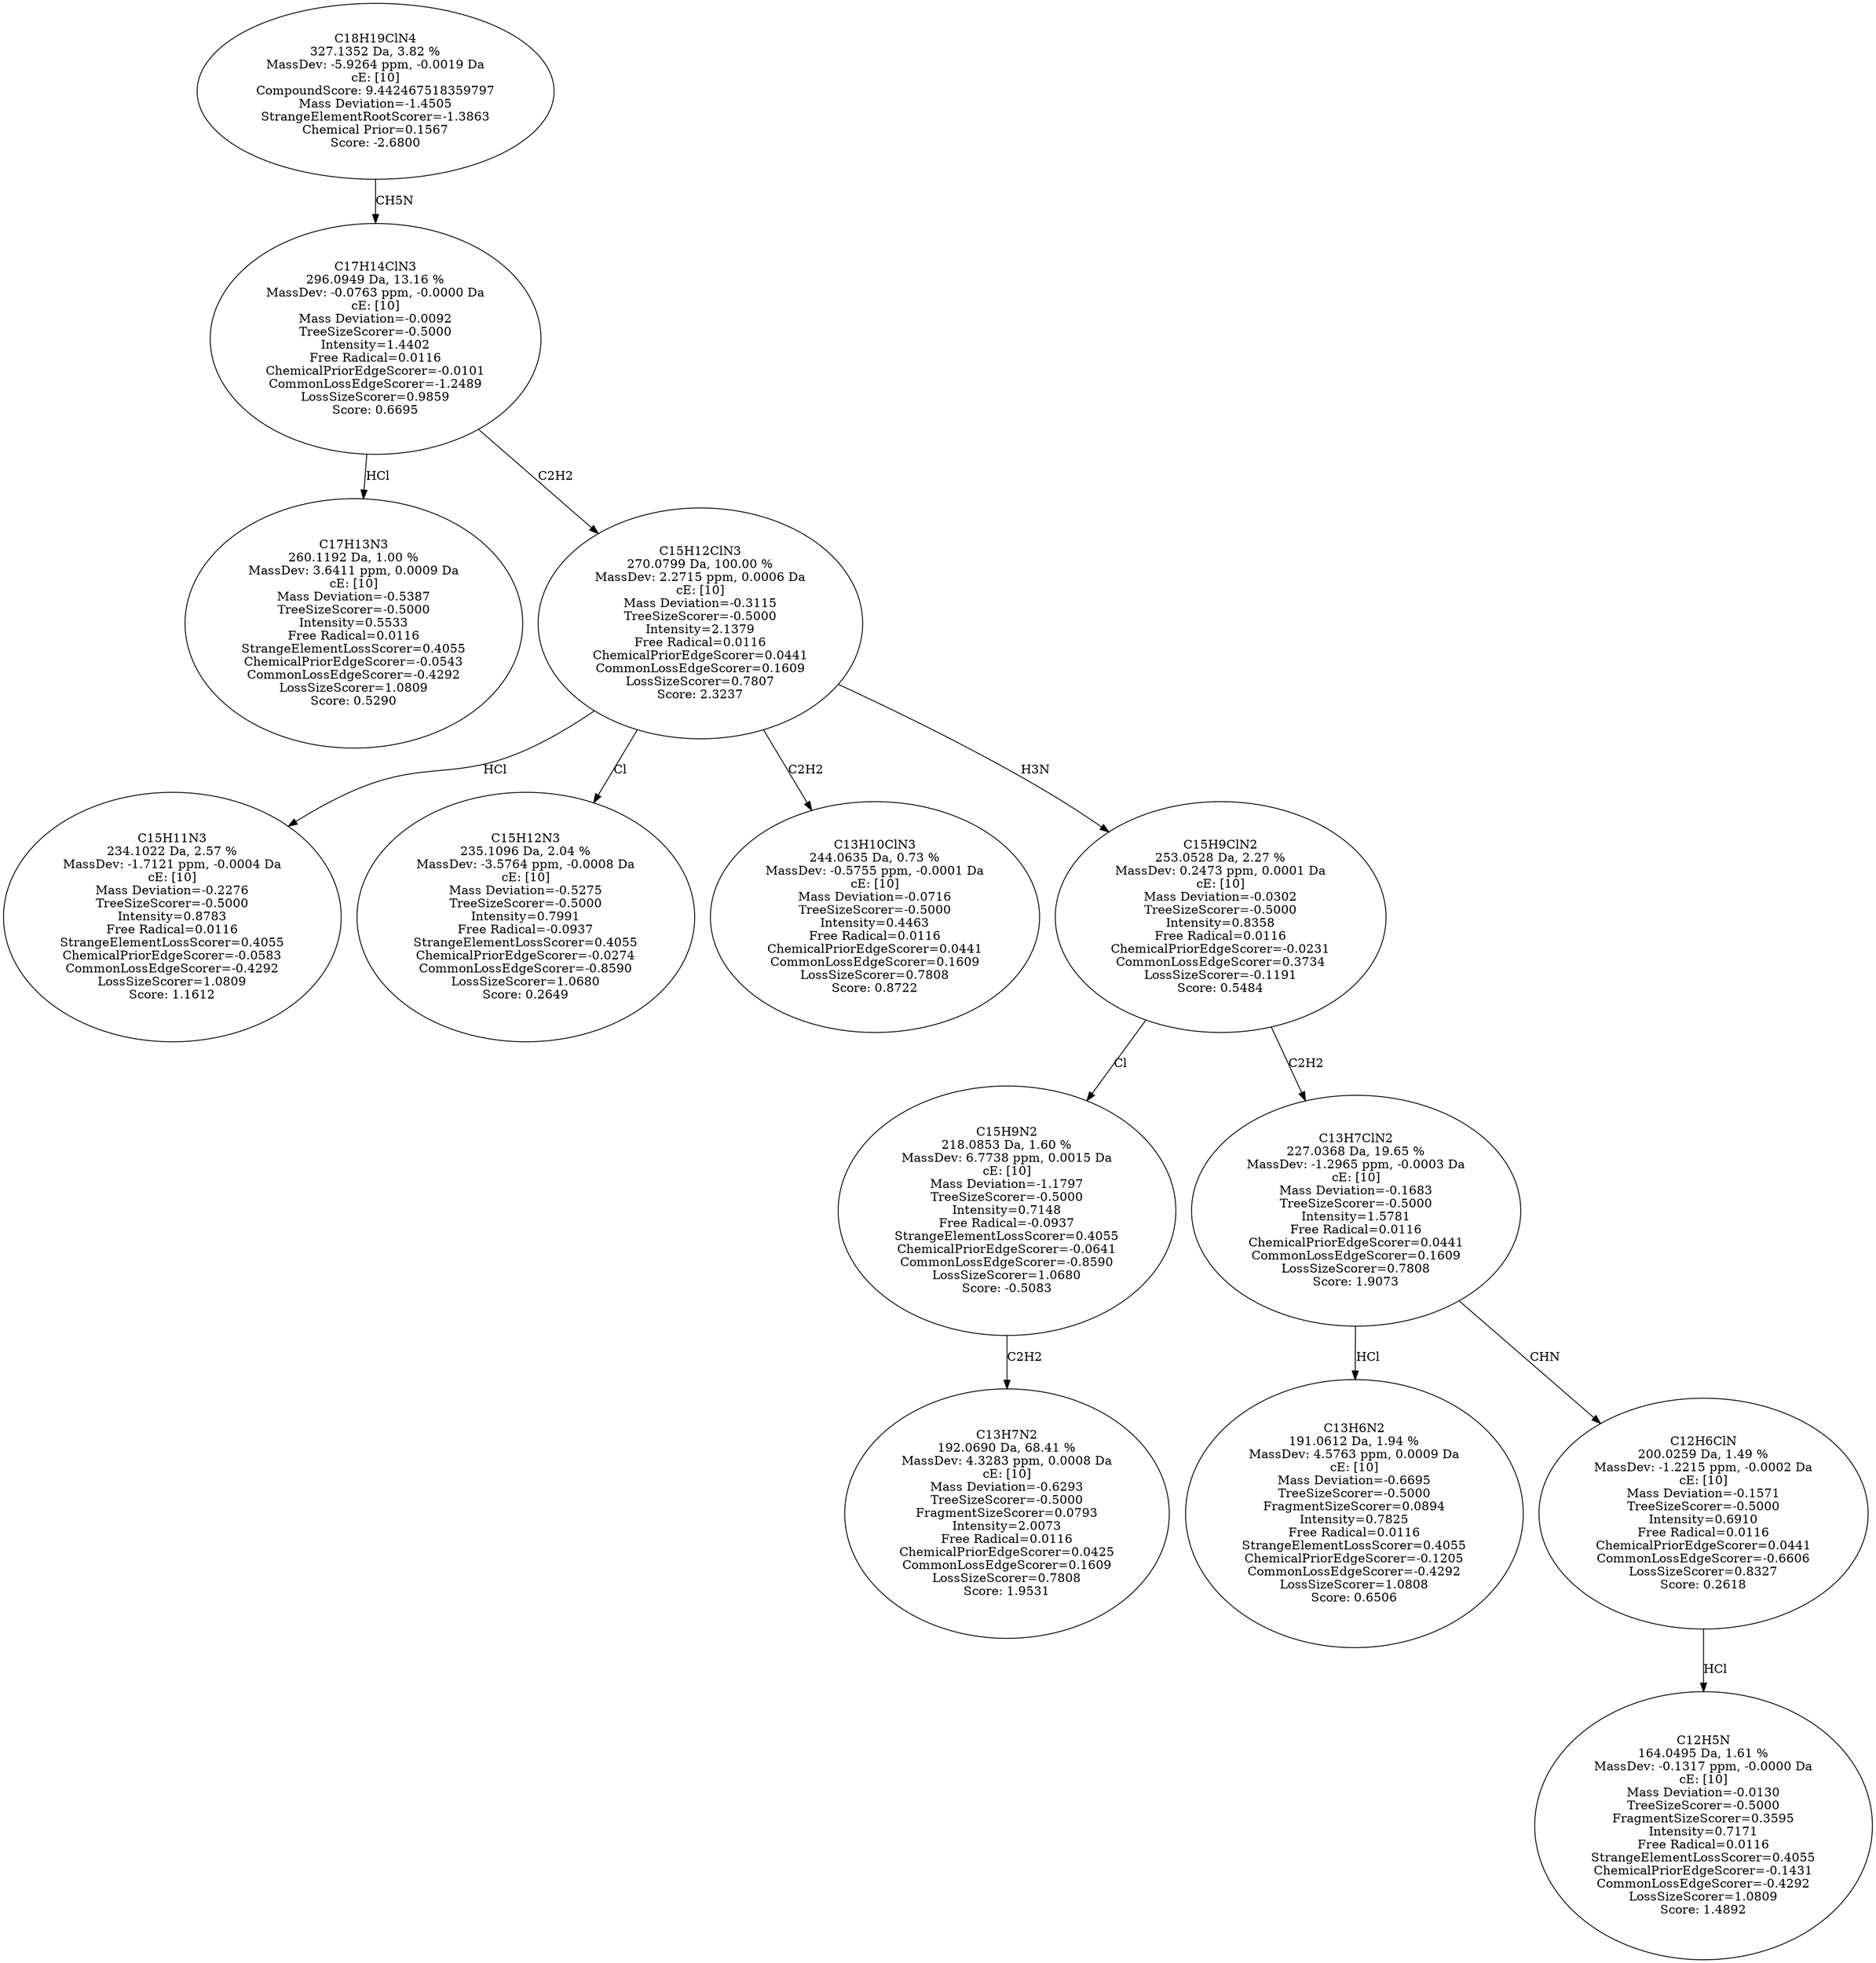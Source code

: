 strict digraph {
v1 [label="C17H13N3\n260.1192 Da, 1.00 %\nMassDev: 3.6411 ppm, 0.0009 Da\ncE: [10]\nMass Deviation=-0.5387\nTreeSizeScorer=-0.5000\nIntensity=0.5533\nFree Radical=0.0116\nStrangeElementLossScorer=0.4055\nChemicalPriorEdgeScorer=-0.0543\nCommonLossEdgeScorer=-0.4292\nLossSizeScorer=1.0809\nScore: 0.5290"];
v2 [label="C15H11N3\n234.1022 Da, 2.57 %\nMassDev: -1.7121 ppm, -0.0004 Da\ncE: [10]\nMass Deviation=-0.2276\nTreeSizeScorer=-0.5000\nIntensity=0.8783\nFree Radical=0.0116\nStrangeElementLossScorer=0.4055\nChemicalPriorEdgeScorer=-0.0583\nCommonLossEdgeScorer=-0.4292\nLossSizeScorer=1.0809\nScore: 1.1612"];
v3 [label="C15H12N3\n235.1096 Da, 2.04 %\nMassDev: -3.5764 ppm, -0.0008 Da\ncE: [10]\nMass Deviation=-0.5275\nTreeSizeScorer=-0.5000\nIntensity=0.7991\nFree Radical=-0.0937\nStrangeElementLossScorer=0.4055\nChemicalPriorEdgeScorer=-0.0274\nCommonLossEdgeScorer=-0.8590\nLossSizeScorer=1.0680\nScore: 0.2649"];
v4 [label="C13H10ClN3\n244.0635 Da, 0.73 %\nMassDev: -0.5755 ppm, -0.0001 Da\ncE: [10]\nMass Deviation=-0.0716\nTreeSizeScorer=-0.5000\nIntensity=0.4463\nFree Radical=0.0116\nChemicalPriorEdgeScorer=0.0441\nCommonLossEdgeScorer=0.1609\nLossSizeScorer=0.7808\nScore: 0.8722"];
v5 [label="C13H7N2\n192.0690 Da, 68.41 %\nMassDev: 4.3283 ppm, 0.0008 Da\ncE: [10]\nMass Deviation=-0.6293\nTreeSizeScorer=-0.5000\nFragmentSizeScorer=0.0793\nIntensity=2.0073\nFree Radical=0.0116\nChemicalPriorEdgeScorer=0.0425\nCommonLossEdgeScorer=0.1609\nLossSizeScorer=0.7808\nScore: 1.9531"];
v6 [label="C15H9N2\n218.0853 Da, 1.60 %\nMassDev: 6.7738 ppm, 0.0015 Da\ncE: [10]\nMass Deviation=-1.1797\nTreeSizeScorer=-0.5000\nIntensity=0.7148\nFree Radical=-0.0937\nStrangeElementLossScorer=0.4055\nChemicalPriorEdgeScorer=-0.0641\nCommonLossEdgeScorer=-0.8590\nLossSizeScorer=1.0680\nScore: -0.5083"];
v7 [label="C13H6N2\n191.0612 Da, 1.94 %\nMassDev: 4.5763 ppm, 0.0009 Da\ncE: [10]\nMass Deviation=-0.6695\nTreeSizeScorer=-0.5000\nFragmentSizeScorer=0.0894\nIntensity=0.7825\nFree Radical=0.0116\nStrangeElementLossScorer=0.4055\nChemicalPriorEdgeScorer=-0.1205\nCommonLossEdgeScorer=-0.4292\nLossSizeScorer=1.0808\nScore: 0.6506"];
v8 [label="C12H5N\n164.0495 Da, 1.61 %\nMassDev: -0.1317 ppm, -0.0000 Da\ncE: [10]\nMass Deviation=-0.0130\nTreeSizeScorer=-0.5000\nFragmentSizeScorer=0.3595\nIntensity=0.7171\nFree Radical=0.0116\nStrangeElementLossScorer=0.4055\nChemicalPriorEdgeScorer=-0.1431\nCommonLossEdgeScorer=-0.4292\nLossSizeScorer=1.0809\nScore: 1.4892"];
v9 [label="C12H6ClN\n200.0259 Da, 1.49 %\nMassDev: -1.2215 ppm, -0.0002 Da\ncE: [10]\nMass Deviation=-0.1571\nTreeSizeScorer=-0.5000\nIntensity=0.6910\nFree Radical=0.0116\nChemicalPriorEdgeScorer=0.0441\nCommonLossEdgeScorer=-0.6606\nLossSizeScorer=0.8327\nScore: 0.2618"];
v10 [label="C13H7ClN2\n227.0368 Da, 19.65 %\nMassDev: -1.2965 ppm, -0.0003 Da\ncE: [10]\nMass Deviation=-0.1683\nTreeSizeScorer=-0.5000\nIntensity=1.5781\nFree Radical=0.0116\nChemicalPriorEdgeScorer=0.0441\nCommonLossEdgeScorer=0.1609\nLossSizeScorer=0.7808\nScore: 1.9073"];
v11 [label="C15H9ClN2\n253.0528 Da, 2.27 %\nMassDev: 0.2473 ppm, 0.0001 Da\ncE: [10]\nMass Deviation=-0.0302\nTreeSizeScorer=-0.5000\nIntensity=0.8358\nFree Radical=0.0116\nChemicalPriorEdgeScorer=-0.0231\nCommonLossEdgeScorer=0.3734\nLossSizeScorer=-0.1191\nScore: 0.5484"];
v12 [label="C15H12ClN3\n270.0799 Da, 100.00 %\nMassDev: 2.2715 ppm, 0.0006 Da\ncE: [10]\nMass Deviation=-0.3115\nTreeSizeScorer=-0.5000\nIntensity=2.1379\nFree Radical=0.0116\nChemicalPriorEdgeScorer=0.0441\nCommonLossEdgeScorer=0.1609\nLossSizeScorer=0.7807\nScore: 2.3237"];
v13 [label="C17H14ClN3\n296.0949 Da, 13.16 %\nMassDev: -0.0763 ppm, -0.0000 Da\ncE: [10]\nMass Deviation=-0.0092\nTreeSizeScorer=-0.5000\nIntensity=1.4402\nFree Radical=0.0116\nChemicalPriorEdgeScorer=-0.0101\nCommonLossEdgeScorer=-1.2489\nLossSizeScorer=0.9859\nScore: 0.6695"];
v14 [label="C18H19ClN4\n327.1352 Da, 3.82 %\nMassDev: -5.9264 ppm, -0.0019 Da\ncE: [10]\nCompoundScore: 9.442467518359797\nMass Deviation=-1.4505\nStrangeElementRootScorer=-1.3863\nChemical Prior=0.1567\nScore: -2.6800"];
v13 -> v1 [label="HCl"];
v12 -> v2 [label="HCl"];
v12 -> v3 [label="Cl"];
v12 -> v4 [label="C2H2"];
v6 -> v5 [label="C2H2"];
v11 -> v6 [label="Cl"];
v10 -> v7 [label="HCl"];
v9 -> v8 [label="HCl"];
v10 -> v9 [label="CHN"];
v11 -> v10 [label="C2H2"];
v12 -> v11 [label="H3N"];
v13 -> v12 [label="C2H2"];
v14 -> v13 [label="CH5N"];
}